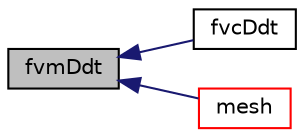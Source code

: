 digraph "fvmDdt"
{
  bgcolor="transparent";
  edge [fontname="Helvetica",fontsize="10",labelfontname="Helvetica",labelfontsize="10"];
  node [fontname="Helvetica",fontsize="10",shape=record];
  rankdir="LR";
  Node2085 [label="fvmDdt",height=0.2,width=0.4,color="black", fillcolor="grey75", style="filled", fontcolor="black"];
  Node2085 -> Node2086 [dir="back",color="midnightblue",fontsize="10",style="solid",fontname="Helvetica"];
  Node2086 [label="fvcDdt",height=0.2,width=0.4,color="black",URL="$a23301.html#a3e09439c2c6e3546db9040a0ddd9f65f"];
  Node2085 -> Node2087 [dir="back",color="midnightblue",fontsize="10",style="solid",fontname="Helvetica"];
  Node2087 [label="mesh",height=0.2,width=0.4,color="red",URL="$a23301.html#a470f06cfb9b6ee887cd85d63de275607",tooltip="Return mesh reference. "];
}
